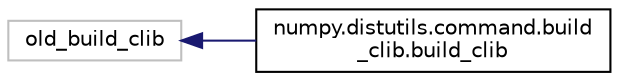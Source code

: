 digraph "Graphical Class Hierarchy"
{
 // LATEX_PDF_SIZE
  edge [fontname="Helvetica",fontsize="10",labelfontname="Helvetica",labelfontsize="10"];
  node [fontname="Helvetica",fontsize="10",shape=record];
  rankdir="LR";
  Node10063 [label="old_build_clib",height=0.2,width=0.4,color="grey75", fillcolor="white", style="filled",tooltip=" "];
  Node10063 -> Node0 [dir="back",color="midnightblue",fontsize="10",style="solid",fontname="Helvetica"];
  Node0 [label="numpy.distutils.command.build\l_clib.build_clib",height=0.2,width=0.4,color="black", fillcolor="white", style="filled",URL="$classnumpy_1_1distutils_1_1command_1_1build__clib_1_1build__clib.html",tooltip=" "];
}
